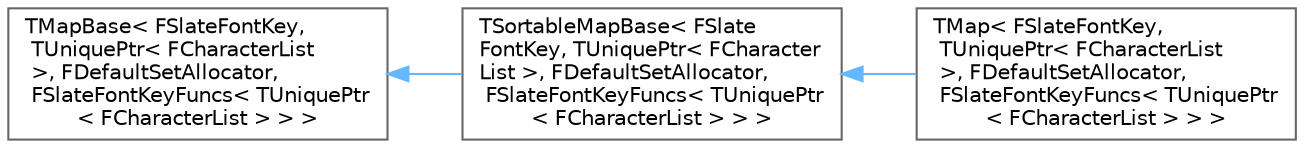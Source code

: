 digraph "Graphical Class Hierarchy"
{
 // INTERACTIVE_SVG=YES
 // LATEX_PDF_SIZE
  bgcolor="transparent";
  edge [fontname=Helvetica,fontsize=10,labelfontname=Helvetica,labelfontsize=10];
  node [fontname=Helvetica,fontsize=10,shape=box,height=0.2,width=0.4];
  rankdir="LR";
  Node0 [id="Node000000",label="TMapBase\< FSlateFontKey,\l TUniquePtr\< FCharacterList\l \>, FDefaultSetAllocator,\l FSlateFontKeyFuncs\< TUniquePtr\l\< FCharacterList \> \> \>",height=0.2,width=0.4,color="grey40", fillcolor="white", style="filled",URL="$d8/dad/classTMapBase.html",tooltip=" "];
  Node0 -> Node1 [id="edge7237_Node000000_Node000001",dir="back",color="steelblue1",style="solid",tooltip=" "];
  Node1 [id="Node000001",label="TSortableMapBase\< FSlate\lFontKey, TUniquePtr\< FCharacter\lList \>, FDefaultSetAllocator,\l FSlateFontKeyFuncs\< TUniquePtr\l\< FCharacterList \> \> \>",height=0.2,width=0.4,color="grey40", fillcolor="white", style="filled",URL="$de/df5/classTSortableMapBase.html",tooltip=" "];
  Node1 -> Node2 [id="edge7238_Node000001_Node000002",dir="back",color="steelblue1",style="solid",tooltip=" "];
  Node2 [id="Node000002",label="TMap\< FSlateFontKey,\l TUniquePtr\< FCharacterList\l \>, FDefaultSetAllocator,\l FSlateFontKeyFuncs\< TUniquePtr\l\< FCharacterList \> \> \>",height=0.2,width=0.4,color="grey40", fillcolor="white", style="filled",URL="$d8/da9/classTMap.html",tooltip=" "];
}
